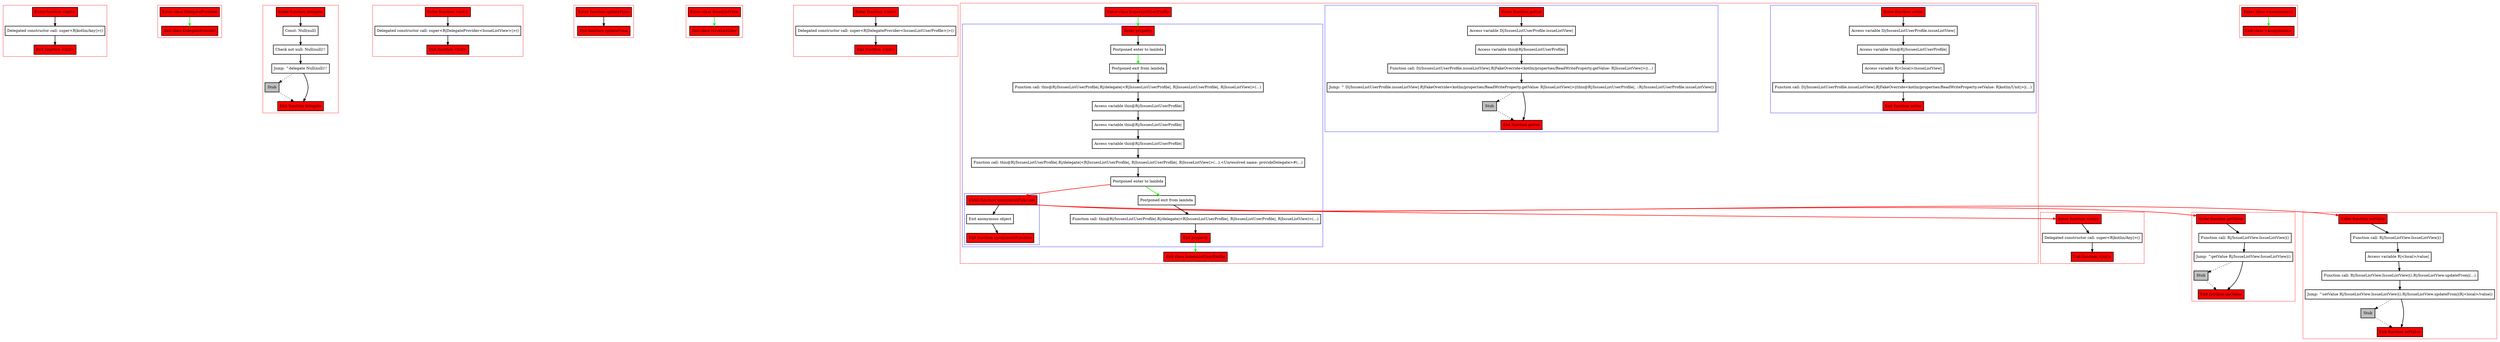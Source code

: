 digraph delegateWithAnonymousObject_kt {
    graph [nodesep=3]
    node [shape=box penwidth=2]
    edge [penwidth=2]

    subgraph cluster_0 {
        color=red
        0 [label="Enter function <init>" style="filled" fillcolor=red];
        2 [label="Delegated constructor call: super<R|kotlin/Any|>()"];
        1 [label="Exit function <init>" style="filled" fillcolor=red];
    }
    0 -> {2};
    2 -> {1};

    subgraph cluster_1 {
        color=red
        3 [label="Enter class DelegateProvider" style="filled" fillcolor=red];
        4 [label="Exit class DelegateProvider" style="filled" fillcolor=red];
    }
    3 -> {4} [color=green];

    subgraph cluster_2 {
        color=red
        5 [label="Enter function delegate" style="filled" fillcolor=red];
        7 [label="Const: Null(null)"];
        8 [label="Check not null: Null(null)!!"];
        9 [label="Jump: ^delegate Null(null)!!"];
        10 [label="Stub" style="filled" fillcolor=gray];
        6 [label="Exit function delegate" style="filled" fillcolor=red];
    }
    5 -> {7};
    7 -> {8};
    8 -> {9};
    9 -> {6};
    9 -> {10} [style=dotted];
    10 -> {6} [style=dotted];

    subgraph cluster_3 {
        color=red
        11 [label="Enter function <init>" style="filled" fillcolor=red];
        13 [label="Delegated constructor call: super<R|DelegateProvider<IssueListView>|>()"];
        12 [label="Exit function <init>" style="filled" fillcolor=red];
    }
    11 -> {13};
    13 -> {12};

    subgraph cluster_4 {
        color=red
        14 [label="Enter function updateFrom" style="filled" fillcolor=red];
        15 [label="Exit function updateFrom" style="filled" fillcolor=red];
    }
    14 -> {15};

    subgraph cluster_5 {
        color=red
        16 [label="Enter class IssueListView" style="filled" fillcolor=red];
        17 [label="Exit class IssueListView" style="filled" fillcolor=red];
    }
    16 -> {17} [color=green];

    subgraph cluster_6 {
        color=red
        18 [label="Enter function <init>" style="filled" fillcolor=red];
        20 [label="Delegated constructor call: super<R|DelegateProvider<IssuesListUserProfile>|>()"];
        19 [label="Exit function <init>" style="filled" fillcolor=red];
    }
    18 -> {20};
    20 -> {19};

    subgraph cluster_7 {
        color=red
        24 [label="Enter function <init>" style="filled" fillcolor=red];
        26 [label="Delegated constructor call: super<R|kotlin/Any|>()"];
        25 [label="Exit function <init>" style="filled" fillcolor=red];
    }
    24 -> {26};
    26 -> {25};

    subgraph cluster_8 {
        color=red
        27 [label="Enter function getValue" style="filled" fillcolor=red];
        29 [label="Function call: R|/IssueListView.IssueListView|()"];
        30 [label="Jump: ^getValue R|/IssueListView.IssueListView|()"];
        31 [label="Stub" style="filled" fillcolor=gray];
        28 [label="Exit function getValue" style="filled" fillcolor=red];
    }
    27 -> {29};
    29 -> {30};
    30 -> {28};
    30 -> {31} [style=dotted];
    31 -> {28} [style=dotted];

    subgraph cluster_9 {
        color=red
        32 [label="Enter function setValue" style="filled" fillcolor=red];
        34 [label="Function call: R|/IssueListView.IssueListView|()"];
        35 [label="Access variable R|<local>/value|"];
        36 [label="Function call: R|/IssueListView.IssueListView|().R|/IssueListView.updateFrom|(...)"];
        37 [label="Jump: ^setValue R|/IssueListView.IssueListView|().R|/IssueListView.updateFrom|(R|<local>/value|)"];
        38 [label="Stub" style="filled" fillcolor=gray];
        33 [label="Exit function setValue" style="filled" fillcolor=red];
    }
    32 -> {34};
    34 -> {35};
    35 -> {36};
    36 -> {37};
    37 -> {33};
    37 -> {38} [style=dotted];
    38 -> {33} [style=dotted];

    subgraph cluster_10 {
        color=red
        39 [label="Enter class <anonymous>" style="filled" fillcolor=red];
        40 [label="Exit class <anonymous>" style="filled" fillcolor=red];
    }
    39 -> {40} [color=green];

    subgraph cluster_11 {
        color=red
        66 [label="Enter class IssuesListUserProfile" style="filled" fillcolor=red];
        subgraph cluster_12 {
            color=blue
            48 [label="Enter function setter" style="filled" fillcolor=red];
            50 [label="Access variable D|/IssuesListUserProfile.issueListView|"];
            51 [label="Access variable this@R|/IssuesListUserProfile|"];
            52 [label="Access variable R|<local>/issueListView|"];
            53 [label="Function call: D|/IssuesListUserProfile.issueListView|.R|FakeOverride<kotlin/properties/ReadWriteProperty.setValue: R|kotlin/Unit|>|(...)"];
            49 [label="Exit function setter" style="filled" fillcolor=red];
        }
        subgraph cluster_13 {
            color=blue
            41 [label="Enter function getter" style="filled" fillcolor=red];
            43 [label="Access variable D|/IssuesListUserProfile.issueListView|"];
            44 [label="Access variable this@R|/IssuesListUserProfile|"];
            45 [label="Function call: D|/IssuesListUserProfile.issueListView|.R|FakeOverride<kotlin/properties/ReadWriteProperty.getValue: R|IssueListView|>|(...)"];
            46 [label="Jump: ^ D|/IssuesListUserProfile.issueListView|.R|FakeOverride<kotlin/properties/ReadWriteProperty.getValue: R|IssueListView|>|(this@R|/IssuesListUserProfile|, ::R|/IssuesListUserProfile.issueListView|)"];
            47 [label="Stub" style="filled" fillcolor=gray];
            42 [label="Exit function getter" style="filled" fillcolor=red];
        }
        subgraph cluster_14 {
            color=blue
            54 [label="Enter property" style="filled" fillcolor=red];
            56 [label="Postponed enter to lambda"];
            57 [label="Postponed exit from lambda"];
            58 [label="Function call: this@R|/IssuesListUserProfile|.R|/delegate|<R|IssuesListUserProfile|, R|IssuesListUserProfile|, R|IssueListView|>(...)"];
            59 [label="Access variable this@R|/IssuesListUserProfile|"];
            60 [label="Access variable this@R|/IssuesListUserProfile|"];
            61 [label="Access variable this@R|/IssuesListUserProfile|"];
            62 [label="Function call: this@R|/IssuesListUserProfile|.R|/delegate|<R|IssuesListUserProfile|, R|IssuesListUserProfile|, R|IssueListView|>(...).<Unresolved name: provideDelegate>#(...)"];
            63 [label="Postponed enter to lambda"];
            subgraph cluster_15 {
                color=blue
                21 [label="Enter function anonymousFunction" style="filled" fillcolor=red];
                23 [label="Exit anonymous object"];
                22 [label="Exit function anonymousFunction" style="filled" fillcolor=red];
            }
            64 [label="Postponed exit from lambda"];
            65 [label="Function call: this@R|/IssuesListUserProfile|.R|/delegate|<R|IssuesListUserProfile|, R|IssuesListUserProfile|, R|IssueListView|>(...)"];
            55 [label="Exit property" style="filled" fillcolor=red];
        }
        67 [label="Exit class IssuesListUserProfile" style="filled" fillcolor=red];
    }
    66 -> {54} [color=green];
    54 -> {56};
    55 -> {67} [color=green];
    56 -> {57 57} [color=green];
    57 -> {58};
    58 -> {59};
    59 -> {60};
    60 -> {61};
    61 -> {62};
    62 -> {63};
    63 -> {64 64} [color=green];
    63 -> {21} [color=red];
    64 -> {65};
    65 -> {55};
    21 -> {23};
    21 -> {24 27 32} [color=red];
    23 -> {22};
    41 -> {43};
    43 -> {44};
    44 -> {45};
    45 -> {46};
    46 -> {42};
    46 -> {47} [style=dotted];
    47 -> {42} [style=dotted];
    48 -> {50};
    50 -> {51};
    51 -> {52};
    52 -> {53};
    53 -> {49};

}
